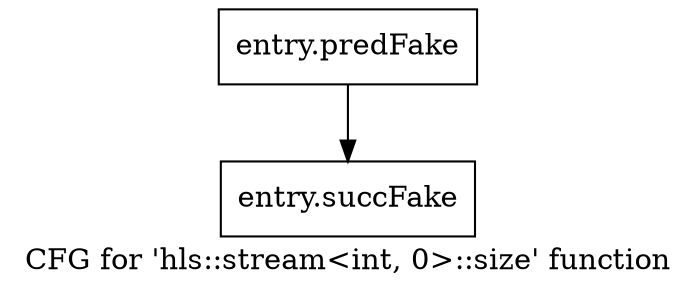digraph "CFG for 'hls::stream\<int, 0\>::size' function" {
	label="CFG for 'hls::stream\<int, 0\>::size' function";

	Node0x436c890 [shape=record,filename="",linenumber="",label="{entry.predFake}"];
	Node0x436c890 -> Node0x4428e40[ callList="" memoryops="" filename="/tools/Xilinx/Vitis_HLS/2022.1/include/hls_stream_thread_unsafe.h" execusionnum="6"];
	Node0x4428e40 [shape=record,filename="/tools/Xilinx/Vitis_HLS/2022.1/include/hls_stream_thread_unsafe.h",linenumber="411",label="{entry.succFake}"];
}
